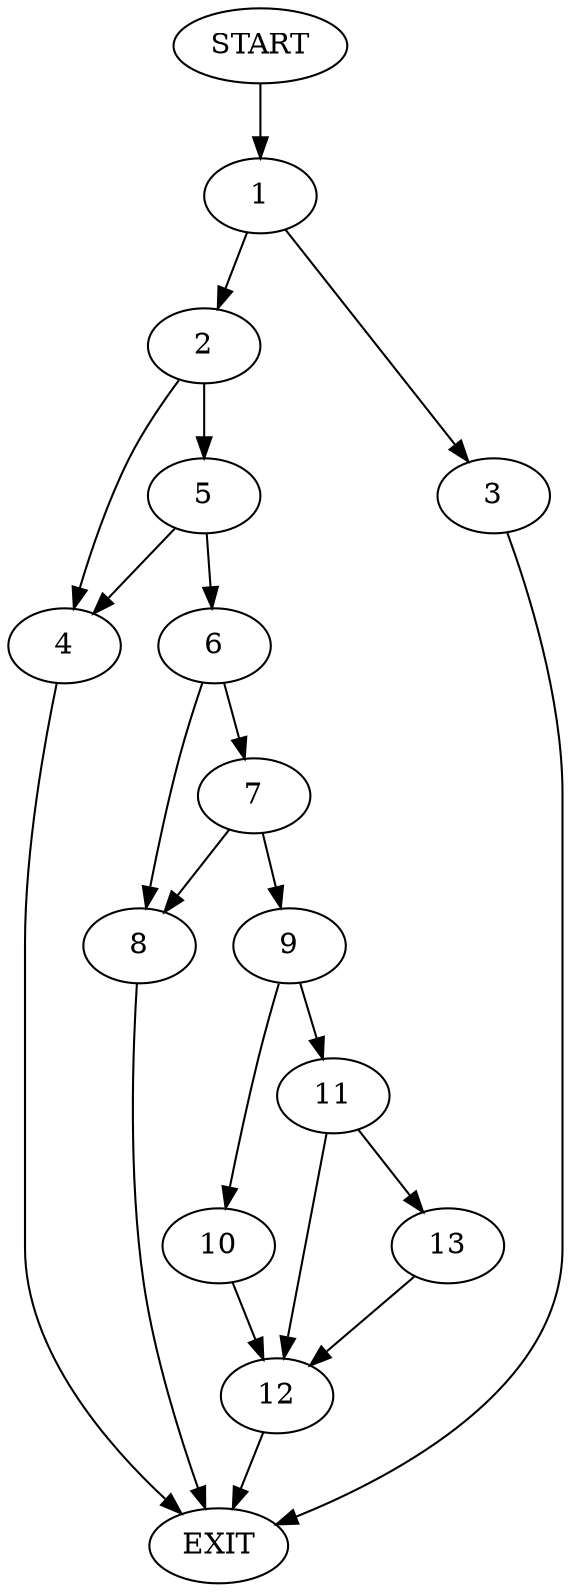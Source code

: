 digraph {
0 [label="START"]
14 [label="EXIT"]
0 -> 1
1 -> 2
1 -> 3
3 -> 14
2 -> 4
2 -> 5
5 -> 6
5 -> 4
4 -> 14
6 -> 7
6 -> 8
8 -> 14
7 -> 8
7 -> 9
9 -> 10
9 -> 11
10 -> 12
11 -> 13
11 -> 12
12 -> 14
13 -> 12
}

